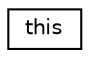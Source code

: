digraph "Graphical Class Hierarchy"
{
 // LATEX_PDF_SIZE
  edge [fontname="Helvetica",fontsize="10",labelfontname="Helvetica",labelfontsize="10"];
  node [fontname="Helvetica",fontsize="10",shape=record];
  rankdir="LR";
  Node0 [label="this",height=0.2,width=0.4,color="black", fillcolor="white", style="filled",URL="$classNode_1_1this.html",tooltip=" "];
}
